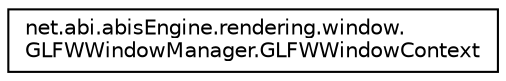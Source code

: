 digraph "Graphical Class Hierarchy"
{
 // LATEX_PDF_SIZE
  edge [fontname="Helvetica",fontsize="10",labelfontname="Helvetica",labelfontsize="10"];
  node [fontname="Helvetica",fontsize="10",shape=record];
  rankdir="LR";
  Node0 [label="net.abi.abisEngine.rendering.window.\lGLFWWindowManager.GLFWWindowContext",height=0.2,width=0.4,color="black", fillcolor="white", style="filled",URL="$d2/db9/classnet_1_1abi_1_1abis_engine_1_1rendering_1_1window_1_1_g_l_f_w_window_manager_1_1_g_l_f_w_window_context.html",tooltip=" "];
}
